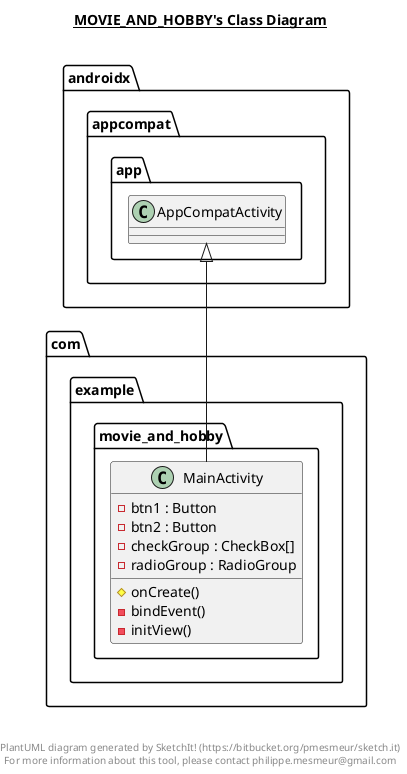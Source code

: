 @startuml

title __MOVIE_AND_HOBBY's Class Diagram__\n

  namespace com.example.movie_and_hobby {
    class com.example.movie_and_hobby.MainActivity {
        - btn1 : Button
        - btn2 : Button
        - checkGroup : CheckBox[]
        - radioGroup : RadioGroup
        # onCreate()
        - bindEvent()
        - initView()
    }
  }
  

  com.example.movie_and_hobby.MainActivity -up-|> androidx.appcompat.app.AppCompatActivity


right footer


PlantUML diagram generated by SketchIt! (https://bitbucket.org/pmesmeur/sketch.it)
For more information about this tool, please contact philippe.mesmeur@gmail.com
endfooter

@enduml
